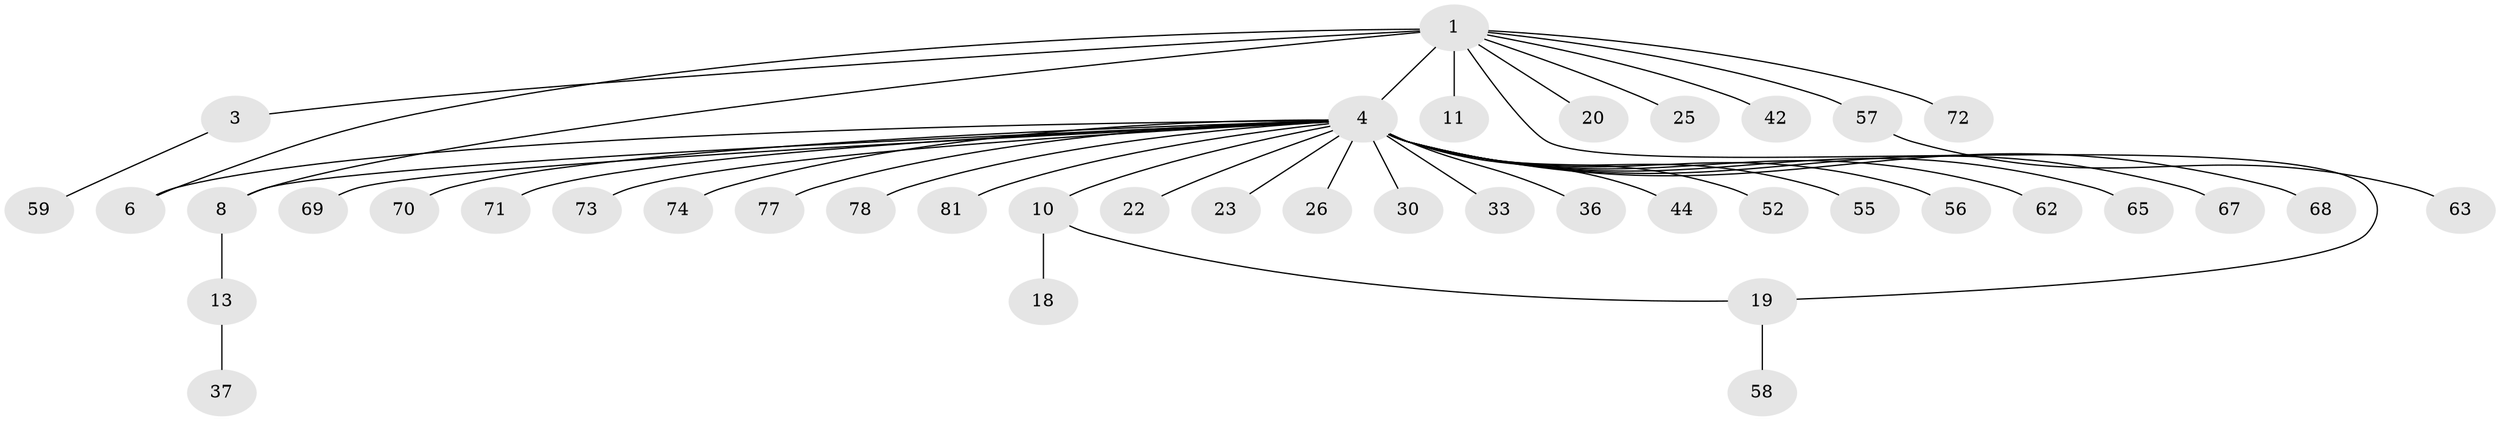 // original degree distribution, {2: 0.1927710843373494, 11: 0.012048192771084338, 20: 0.012048192771084338, 15: 0.012048192771084338, 5: 0.024096385542168676, 8: 0.012048192771084338, 3: 0.0963855421686747, 1: 0.6024096385542169, 6: 0.024096385542168676, 4: 0.012048192771084338}
// Generated by graph-tools (version 1.1) at 2025/14/03/09/25 04:14:30]
// undirected, 41 vertices, 43 edges
graph export_dot {
graph [start="1"]
  node [color=gray90,style=filled];
  1 [super="+2"];
  3;
  4 [super="+64+5+16+24+21+9+38"];
  6;
  8 [super="+27"];
  10;
  11;
  13;
  18;
  19;
  20;
  22;
  23;
  25;
  26;
  30 [super="+66"];
  33;
  36;
  37;
  42;
  44 [super="+83"];
  52;
  55;
  56;
  57;
  58;
  59;
  62;
  63;
  65;
  67;
  68;
  69;
  70;
  71;
  72;
  73;
  74 [super="+76"];
  77;
  78;
  81;
  1 -- 3;
  1 -- 4 [weight=2];
  1 -- 6;
  1 -- 8 [weight=2];
  1 -- 72;
  1 -- 42;
  1 -- 11;
  1 -- 19;
  1 -- 20;
  1 -- 57;
  1 -- 25;
  3 -- 59;
  4 -- 30;
  4 -- 33;
  4 -- 44 [weight=2];
  4 -- 52;
  4 -- 69;
  4 -- 74;
  4 -- 78;
  4 -- 81;
  4 -- 67;
  4 -- 36;
  4 -- 68;
  4 -- 71;
  4 -- 73;
  4 -- 10;
  4 -- 77;
  4 -- 22;
  4 -- 56;
  4 -- 26;
  4 -- 65;
  4 -- 8;
  4 -- 70;
  4 -- 55 [weight=2];
  4 -- 6;
  4 -- 23;
  4 -- 62;
  8 -- 13;
  10 -- 18;
  10 -- 19;
  13 -- 37;
  19 -- 58;
  57 -- 63;
}
